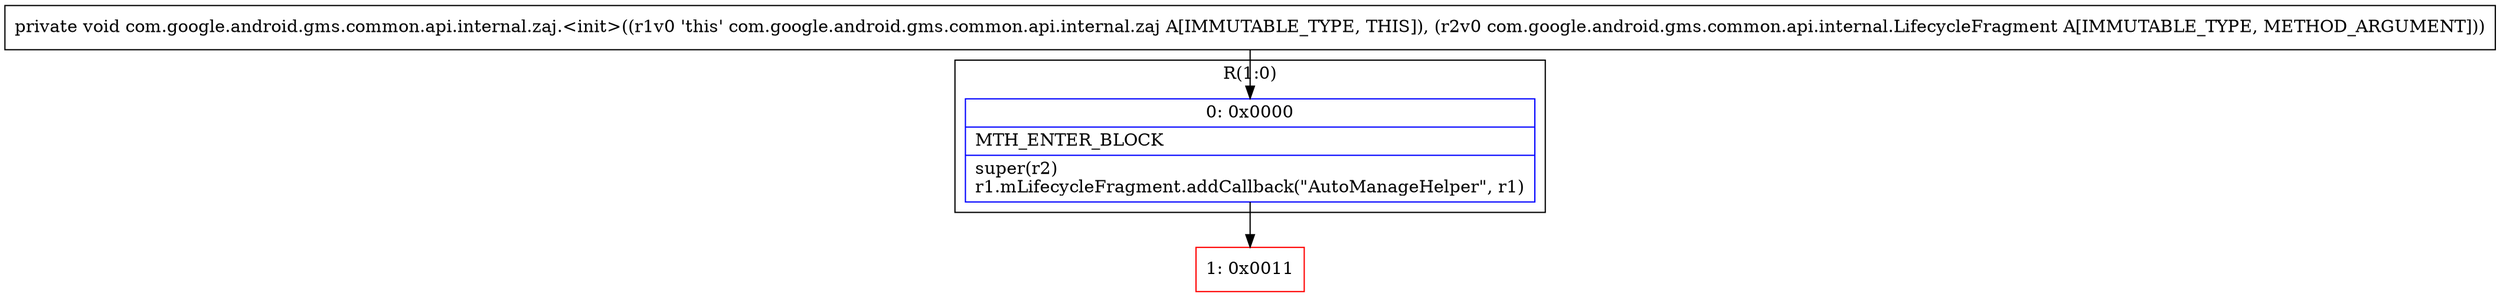 digraph "CFG forcom.google.android.gms.common.api.internal.zaj.\<init\>(Lcom\/google\/android\/gms\/common\/api\/internal\/LifecycleFragment;)V" {
subgraph cluster_Region_532628214 {
label = "R(1:0)";
node [shape=record,color=blue];
Node_0 [shape=record,label="{0\:\ 0x0000|MTH_ENTER_BLOCK\l|super(r2)\lr1.mLifecycleFragment.addCallback(\"AutoManageHelper\", r1)\l}"];
}
Node_1 [shape=record,color=red,label="{1\:\ 0x0011}"];
MethodNode[shape=record,label="{private void com.google.android.gms.common.api.internal.zaj.\<init\>((r1v0 'this' com.google.android.gms.common.api.internal.zaj A[IMMUTABLE_TYPE, THIS]), (r2v0 com.google.android.gms.common.api.internal.LifecycleFragment A[IMMUTABLE_TYPE, METHOD_ARGUMENT])) }"];
MethodNode -> Node_0;
Node_0 -> Node_1;
}

